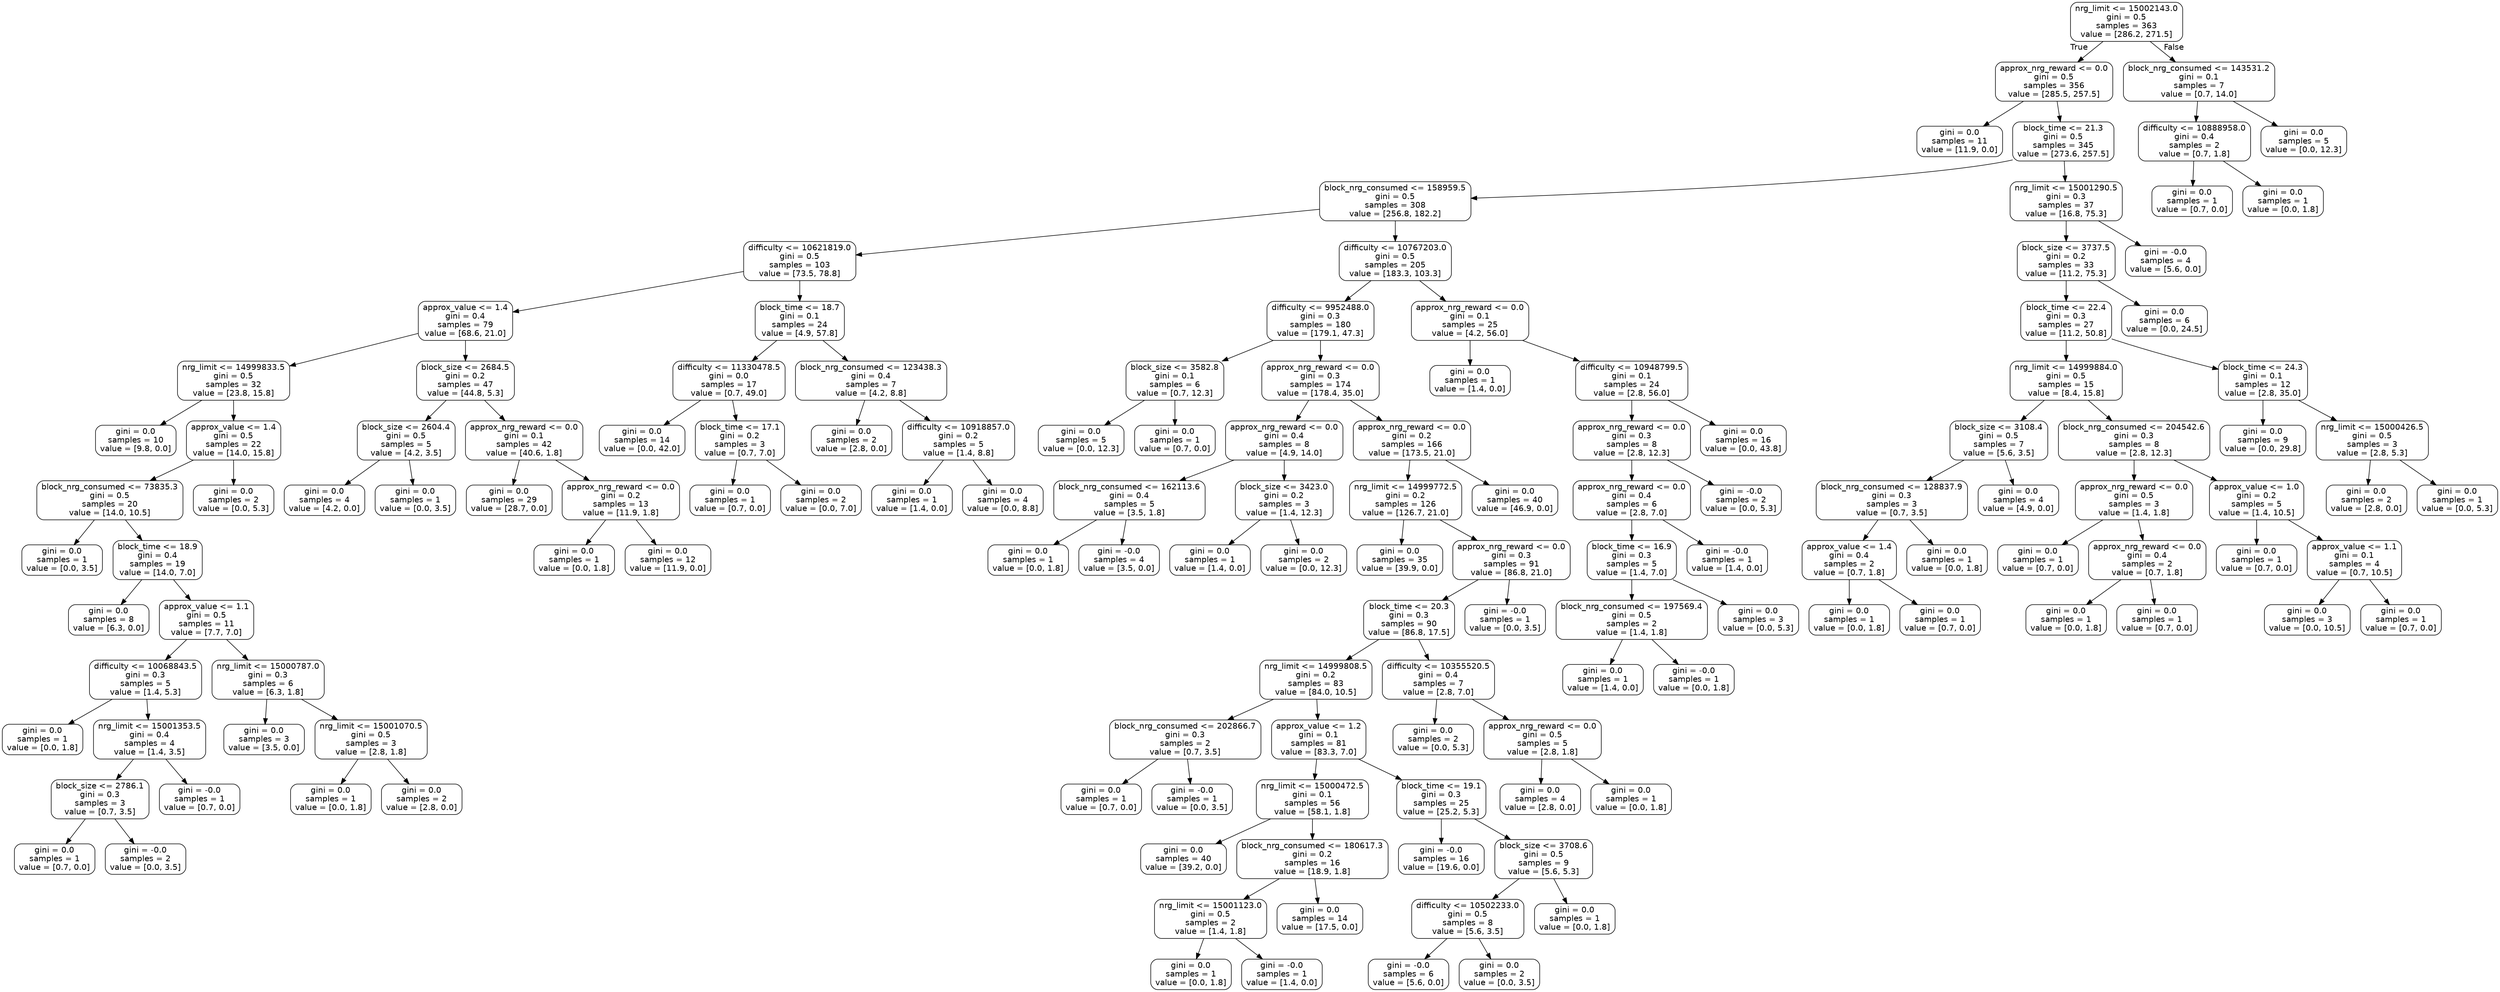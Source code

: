 digraph Tree {
node [shape=box, style="rounded", color="black", fontname=helvetica] ;
edge [fontname=helvetica] ;
0 [label="nrg_limit <= 15002143.0\ngini = 0.5\nsamples = 363\nvalue = [286.2, 271.5]"] ;
1 [label="approx_nrg_reward <= 0.0\ngini = 0.5\nsamples = 356\nvalue = [285.5, 257.5]"] ;
0 -> 1 [labeldistance=2.5, labelangle=45, headlabel="True"] ;
2 [label="gini = 0.0\nsamples = 11\nvalue = [11.9, 0.0]"] ;
1 -> 2 ;
3 [label="block_time <= 21.3\ngini = 0.5\nsamples = 345\nvalue = [273.6, 257.5]"] ;
1 -> 3 ;
4 [label="block_nrg_consumed <= 158959.5\ngini = 0.5\nsamples = 308\nvalue = [256.8, 182.2]"] ;
3 -> 4 ;
5 [label="difficulty <= 10621819.0\ngini = 0.5\nsamples = 103\nvalue = [73.5, 78.8]"] ;
4 -> 5 ;
6 [label="approx_value <= 1.4\ngini = 0.4\nsamples = 79\nvalue = [68.6, 21.0]"] ;
5 -> 6 ;
7 [label="nrg_limit <= 14999833.5\ngini = 0.5\nsamples = 32\nvalue = [23.8, 15.8]"] ;
6 -> 7 ;
8 [label="gini = 0.0\nsamples = 10\nvalue = [9.8, 0.0]"] ;
7 -> 8 ;
9 [label="approx_value <= 1.4\ngini = 0.5\nsamples = 22\nvalue = [14.0, 15.8]"] ;
7 -> 9 ;
10 [label="block_nrg_consumed <= 73835.3\ngini = 0.5\nsamples = 20\nvalue = [14.0, 10.5]"] ;
9 -> 10 ;
11 [label="gini = 0.0\nsamples = 1\nvalue = [0.0, 3.5]"] ;
10 -> 11 ;
12 [label="block_time <= 18.9\ngini = 0.4\nsamples = 19\nvalue = [14.0, 7.0]"] ;
10 -> 12 ;
13 [label="gini = 0.0\nsamples = 8\nvalue = [6.3, 0.0]"] ;
12 -> 13 ;
14 [label="approx_value <= 1.1\ngini = 0.5\nsamples = 11\nvalue = [7.7, 7.0]"] ;
12 -> 14 ;
15 [label="difficulty <= 10068843.5\ngini = 0.3\nsamples = 5\nvalue = [1.4, 5.3]"] ;
14 -> 15 ;
16 [label="gini = 0.0\nsamples = 1\nvalue = [0.0, 1.8]"] ;
15 -> 16 ;
17 [label="nrg_limit <= 15001353.5\ngini = 0.4\nsamples = 4\nvalue = [1.4, 3.5]"] ;
15 -> 17 ;
18 [label="block_size <= 2786.1\ngini = 0.3\nsamples = 3\nvalue = [0.7, 3.5]"] ;
17 -> 18 ;
19 [label="gini = 0.0\nsamples = 1\nvalue = [0.7, 0.0]"] ;
18 -> 19 ;
20 [label="gini = -0.0\nsamples = 2\nvalue = [0.0, 3.5]"] ;
18 -> 20 ;
21 [label="gini = -0.0\nsamples = 1\nvalue = [0.7, 0.0]"] ;
17 -> 21 ;
22 [label="nrg_limit <= 15000787.0\ngini = 0.3\nsamples = 6\nvalue = [6.3, 1.8]"] ;
14 -> 22 ;
23 [label="gini = 0.0\nsamples = 3\nvalue = [3.5, 0.0]"] ;
22 -> 23 ;
24 [label="nrg_limit <= 15001070.5\ngini = 0.5\nsamples = 3\nvalue = [2.8, 1.8]"] ;
22 -> 24 ;
25 [label="gini = 0.0\nsamples = 1\nvalue = [0.0, 1.8]"] ;
24 -> 25 ;
26 [label="gini = 0.0\nsamples = 2\nvalue = [2.8, 0.0]"] ;
24 -> 26 ;
27 [label="gini = 0.0\nsamples = 2\nvalue = [0.0, 5.3]"] ;
9 -> 27 ;
28 [label="block_size <= 2684.5\ngini = 0.2\nsamples = 47\nvalue = [44.8, 5.3]"] ;
6 -> 28 ;
29 [label="block_size <= 2604.4\ngini = 0.5\nsamples = 5\nvalue = [4.2, 3.5]"] ;
28 -> 29 ;
30 [label="gini = 0.0\nsamples = 4\nvalue = [4.2, 0.0]"] ;
29 -> 30 ;
31 [label="gini = 0.0\nsamples = 1\nvalue = [0.0, 3.5]"] ;
29 -> 31 ;
32 [label="approx_nrg_reward <= 0.0\ngini = 0.1\nsamples = 42\nvalue = [40.6, 1.8]"] ;
28 -> 32 ;
33 [label="gini = 0.0\nsamples = 29\nvalue = [28.7, 0.0]"] ;
32 -> 33 ;
34 [label="approx_nrg_reward <= 0.0\ngini = 0.2\nsamples = 13\nvalue = [11.9, 1.8]"] ;
32 -> 34 ;
35 [label="gini = 0.0\nsamples = 1\nvalue = [0.0, 1.8]"] ;
34 -> 35 ;
36 [label="gini = 0.0\nsamples = 12\nvalue = [11.9, 0.0]"] ;
34 -> 36 ;
37 [label="block_time <= 18.7\ngini = 0.1\nsamples = 24\nvalue = [4.9, 57.8]"] ;
5 -> 37 ;
38 [label="difficulty <= 11330478.5\ngini = 0.0\nsamples = 17\nvalue = [0.7, 49.0]"] ;
37 -> 38 ;
39 [label="gini = 0.0\nsamples = 14\nvalue = [0.0, 42.0]"] ;
38 -> 39 ;
40 [label="block_time <= 17.1\ngini = 0.2\nsamples = 3\nvalue = [0.7, 7.0]"] ;
38 -> 40 ;
41 [label="gini = 0.0\nsamples = 1\nvalue = [0.7, 0.0]"] ;
40 -> 41 ;
42 [label="gini = 0.0\nsamples = 2\nvalue = [0.0, 7.0]"] ;
40 -> 42 ;
43 [label="block_nrg_consumed <= 123438.3\ngini = 0.4\nsamples = 7\nvalue = [4.2, 8.8]"] ;
37 -> 43 ;
44 [label="gini = 0.0\nsamples = 2\nvalue = [2.8, 0.0]"] ;
43 -> 44 ;
45 [label="difficulty <= 10918857.0\ngini = 0.2\nsamples = 5\nvalue = [1.4, 8.8]"] ;
43 -> 45 ;
46 [label="gini = 0.0\nsamples = 1\nvalue = [1.4, 0.0]"] ;
45 -> 46 ;
47 [label="gini = 0.0\nsamples = 4\nvalue = [0.0, 8.8]"] ;
45 -> 47 ;
48 [label="difficulty <= 10767203.0\ngini = 0.5\nsamples = 205\nvalue = [183.3, 103.3]"] ;
4 -> 48 ;
49 [label="difficulty <= 9952488.0\ngini = 0.3\nsamples = 180\nvalue = [179.1, 47.3]"] ;
48 -> 49 ;
50 [label="block_size <= 3582.8\ngini = 0.1\nsamples = 6\nvalue = [0.7, 12.3]"] ;
49 -> 50 ;
51 [label="gini = 0.0\nsamples = 5\nvalue = [0.0, 12.3]"] ;
50 -> 51 ;
52 [label="gini = 0.0\nsamples = 1\nvalue = [0.7, 0.0]"] ;
50 -> 52 ;
53 [label="approx_nrg_reward <= 0.0\ngini = 0.3\nsamples = 174\nvalue = [178.4, 35.0]"] ;
49 -> 53 ;
54 [label="approx_nrg_reward <= 0.0\ngini = 0.4\nsamples = 8\nvalue = [4.9, 14.0]"] ;
53 -> 54 ;
55 [label="block_nrg_consumed <= 162113.6\ngini = 0.4\nsamples = 5\nvalue = [3.5, 1.8]"] ;
54 -> 55 ;
56 [label="gini = 0.0\nsamples = 1\nvalue = [0.0, 1.8]"] ;
55 -> 56 ;
57 [label="gini = -0.0\nsamples = 4\nvalue = [3.5, 0.0]"] ;
55 -> 57 ;
58 [label="block_size <= 3423.0\ngini = 0.2\nsamples = 3\nvalue = [1.4, 12.3]"] ;
54 -> 58 ;
59 [label="gini = 0.0\nsamples = 1\nvalue = [1.4, 0.0]"] ;
58 -> 59 ;
60 [label="gini = 0.0\nsamples = 2\nvalue = [0.0, 12.3]"] ;
58 -> 60 ;
61 [label="approx_nrg_reward <= 0.0\ngini = 0.2\nsamples = 166\nvalue = [173.5, 21.0]"] ;
53 -> 61 ;
62 [label="nrg_limit <= 14999772.5\ngini = 0.2\nsamples = 126\nvalue = [126.7, 21.0]"] ;
61 -> 62 ;
63 [label="gini = 0.0\nsamples = 35\nvalue = [39.9, 0.0]"] ;
62 -> 63 ;
64 [label="approx_nrg_reward <= 0.0\ngini = 0.3\nsamples = 91\nvalue = [86.8, 21.0]"] ;
62 -> 64 ;
65 [label="block_time <= 20.3\ngini = 0.3\nsamples = 90\nvalue = [86.8, 17.5]"] ;
64 -> 65 ;
66 [label="nrg_limit <= 14999808.5\ngini = 0.2\nsamples = 83\nvalue = [84.0, 10.5]"] ;
65 -> 66 ;
67 [label="block_nrg_consumed <= 202866.7\ngini = 0.3\nsamples = 2\nvalue = [0.7, 3.5]"] ;
66 -> 67 ;
68 [label="gini = 0.0\nsamples = 1\nvalue = [0.7, 0.0]"] ;
67 -> 68 ;
69 [label="gini = -0.0\nsamples = 1\nvalue = [0.0, 3.5]"] ;
67 -> 69 ;
70 [label="approx_value <= 1.2\ngini = 0.1\nsamples = 81\nvalue = [83.3, 7.0]"] ;
66 -> 70 ;
71 [label="nrg_limit <= 15000472.5\ngini = 0.1\nsamples = 56\nvalue = [58.1, 1.8]"] ;
70 -> 71 ;
72 [label="gini = 0.0\nsamples = 40\nvalue = [39.2, 0.0]"] ;
71 -> 72 ;
73 [label="block_nrg_consumed <= 180617.3\ngini = 0.2\nsamples = 16\nvalue = [18.9, 1.8]"] ;
71 -> 73 ;
74 [label="nrg_limit <= 15001123.0\ngini = 0.5\nsamples = 2\nvalue = [1.4, 1.8]"] ;
73 -> 74 ;
75 [label="gini = 0.0\nsamples = 1\nvalue = [0.0, 1.8]"] ;
74 -> 75 ;
76 [label="gini = -0.0\nsamples = 1\nvalue = [1.4, 0.0]"] ;
74 -> 76 ;
77 [label="gini = 0.0\nsamples = 14\nvalue = [17.5, 0.0]"] ;
73 -> 77 ;
78 [label="block_time <= 19.1\ngini = 0.3\nsamples = 25\nvalue = [25.2, 5.3]"] ;
70 -> 78 ;
79 [label="gini = -0.0\nsamples = 16\nvalue = [19.6, 0.0]"] ;
78 -> 79 ;
80 [label="block_size <= 3708.6\ngini = 0.5\nsamples = 9\nvalue = [5.6, 5.3]"] ;
78 -> 80 ;
81 [label="difficulty <= 10502233.0\ngini = 0.5\nsamples = 8\nvalue = [5.6, 3.5]"] ;
80 -> 81 ;
82 [label="gini = -0.0\nsamples = 6\nvalue = [5.6, 0.0]"] ;
81 -> 82 ;
83 [label="gini = 0.0\nsamples = 2\nvalue = [0.0, 3.5]"] ;
81 -> 83 ;
84 [label="gini = 0.0\nsamples = 1\nvalue = [0.0, 1.8]"] ;
80 -> 84 ;
85 [label="difficulty <= 10355520.5\ngini = 0.4\nsamples = 7\nvalue = [2.8, 7.0]"] ;
65 -> 85 ;
86 [label="gini = 0.0\nsamples = 2\nvalue = [0.0, 5.3]"] ;
85 -> 86 ;
87 [label="approx_nrg_reward <= 0.0\ngini = 0.5\nsamples = 5\nvalue = [2.8, 1.8]"] ;
85 -> 87 ;
88 [label="gini = 0.0\nsamples = 4\nvalue = [2.8, 0.0]"] ;
87 -> 88 ;
89 [label="gini = 0.0\nsamples = 1\nvalue = [0.0, 1.8]"] ;
87 -> 89 ;
90 [label="gini = -0.0\nsamples = 1\nvalue = [0.0, 3.5]"] ;
64 -> 90 ;
91 [label="gini = 0.0\nsamples = 40\nvalue = [46.9, 0.0]"] ;
61 -> 91 ;
92 [label="approx_nrg_reward <= 0.0\ngini = 0.1\nsamples = 25\nvalue = [4.2, 56.0]"] ;
48 -> 92 ;
93 [label="gini = 0.0\nsamples = 1\nvalue = [1.4, 0.0]"] ;
92 -> 93 ;
94 [label="difficulty <= 10948799.5\ngini = 0.1\nsamples = 24\nvalue = [2.8, 56.0]"] ;
92 -> 94 ;
95 [label="approx_nrg_reward <= 0.0\ngini = 0.3\nsamples = 8\nvalue = [2.8, 12.3]"] ;
94 -> 95 ;
96 [label="approx_nrg_reward <= 0.0\ngini = 0.4\nsamples = 6\nvalue = [2.8, 7.0]"] ;
95 -> 96 ;
97 [label="block_time <= 16.9\ngini = 0.3\nsamples = 5\nvalue = [1.4, 7.0]"] ;
96 -> 97 ;
98 [label="block_nrg_consumed <= 197569.4\ngini = 0.5\nsamples = 2\nvalue = [1.4, 1.8]"] ;
97 -> 98 ;
99 [label="gini = 0.0\nsamples = 1\nvalue = [1.4, 0.0]"] ;
98 -> 99 ;
100 [label="gini = -0.0\nsamples = 1\nvalue = [0.0, 1.8]"] ;
98 -> 100 ;
101 [label="gini = 0.0\nsamples = 3\nvalue = [0.0, 5.3]"] ;
97 -> 101 ;
102 [label="gini = -0.0\nsamples = 1\nvalue = [1.4, 0.0]"] ;
96 -> 102 ;
103 [label="gini = -0.0\nsamples = 2\nvalue = [0.0, 5.3]"] ;
95 -> 103 ;
104 [label="gini = 0.0\nsamples = 16\nvalue = [0.0, 43.8]"] ;
94 -> 104 ;
105 [label="nrg_limit <= 15001290.5\ngini = 0.3\nsamples = 37\nvalue = [16.8, 75.3]"] ;
3 -> 105 ;
106 [label="block_size <= 3737.5\ngini = 0.2\nsamples = 33\nvalue = [11.2, 75.3]"] ;
105 -> 106 ;
107 [label="block_time <= 22.4\ngini = 0.3\nsamples = 27\nvalue = [11.2, 50.8]"] ;
106 -> 107 ;
108 [label="nrg_limit <= 14999884.0\ngini = 0.5\nsamples = 15\nvalue = [8.4, 15.8]"] ;
107 -> 108 ;
109 [label="block_size <= 3108.4\ngini = 0.5\nsamples = 7\nvalue = [5.6, 3.5]"] ;
108 -> 109 ;
110 [label="block_nrg_consumed <= 128837.9\ngini = 0.3\nsamples = 3\nvalue = [0.7, 3.5]"] ;
109 -> 110 ;
111 [label="approx_value <= 1.4\ngini = 0.4\nsamples = 2\nvalue = [0.7, 1.8]"] ;
110 -> 111 ;
112 [label="gini = 0.0\nsamples = 1\nvalue = [0.0, 1.8]"] ;
111 -> 112 ;
113 [label="gini = 0.0\nsamples = 1\nvalue = [0.7, 0.0]"] ;
111 -> 113 ;
114 [label="gini = 0.0\nsamples = 1\nvalue = [0.0, 1.8]"] ;
110 -> 114 ;
115 [label="gini = 0.0\nsamples = 4\nvalue = [4.9, 0.0]"] ;
109 -> 115 ;
116 [label="block_nrg_consumed <= 204542.6\ngini = 0.3\nsamples = 8\nvalue = [2.8, 12.3]"] ;
108 -> 116 ;
117 [label="approx_nrg_reward <= 0.0\ngini = 0.5\nsamples = 3\nvalue = [1.4, 1.8]"] ;
116 -> 117 ;
118 [label="gini = 0.0\nsamples = 1\nvalue = [0.7, 0.0]"] ;
117 -> 118 ;
119 [label="approx_nrg_reward <= 0.0\ngini = 0.4\nsamples = 2\nvalue = [0.7, 1.8]"] ;
117 -> 119 ;
120 [label="gini = 0.0\nsamples = 1\nvalue = [0.0, 1.8]"] ;
119 -> 120 ;
121 [label="gini = 0.0\nsamples = 1\nvalue = [0.7, 0.0]"] ;
119 -> 121 ;
122 [label="approx_value <= 1.0\ngini = 0.2\nsamples = 5\nvalue = [1.4, 10.5]"] ;
116 -> 122 ;
123 [label="gini = 0.0\nsamples = 1\nvalue = [0.7, 0.0]"] ;
122 -> 123 ;
124 [label="approx_value <= 1.1\ngini = 0.1\nsamples = 4\nvalue = [0.7, 10.5]"] ;
122 -> 124 ;
125 [label="gini = 0.0\nsamples = 3\nvalue = [0.0, 10.5]"] ;
124 -> 125 ;
126 [label="gini = 0.0\nsamples = 1\nvalue = [0.7, 0.0]"] ;
124 -> 126 ;
127 [label="block_time <= 24.3\ngini = 0.1\nsamples = 12\nvalue = [2.8, 35.0]"] ;
107 -> 127 ;
128 [label="gini = 0.0\nsamples = 9\nvalue = [0.0, 29.8]"] ;
127 -> 128 ;
129 [label="nrg_limit <= 15000426.5\ngini = 0.5\nsamples = 3\nvalue = [2.8, 5.3]"] ;
127 -> 129 ;
130 [label="gini = 0.0\nsamples = 2\nvalue = [2.8, 0.0]"] ;
129 -> 130 ;
131 [label="gini = 0.0\nsamples = 1\nvalue = [0.0, 5.3]"] ;
129 -> 131 ;
132 [label="gini = 0.0\nsamples = 6\nvalue = [0.0, 24.5]"] ;
106 -> 132 ;
133 [label="gini = -0.0\nsamples = 4\nvalue = [5.6, 0.0]"] ;
105 -> 133 ;
134 [label="block_nrg_consumed <= 143531.2\ngini = 0.1\nsamples = 7\nvalue = [0.7, 14.0]"] ;
0 -> 134 [labeldistance=2.5, labelangle=-45, headlabel="False"] ;
135 [label="difficulty <= 10888958.0\ngini = 0.4\nsamples = 2\nvalue = [0.7, 1.8]"] ;
134 -> 135 ;
136 [label="gini = 0.0\nsamples = 1\nvalue = [0.7, 0.0]"] ;
135 -> 136 ;
137 [label="gini = 0.0\nsamples = 1\nvalue = [0.0, 1.8]"] ;
135 -> 137 ;
138 [label="gini = 0.0\nsamples = 5\nvalue = [0.0, 12.3]"] ;
134 -> 138 ;
}